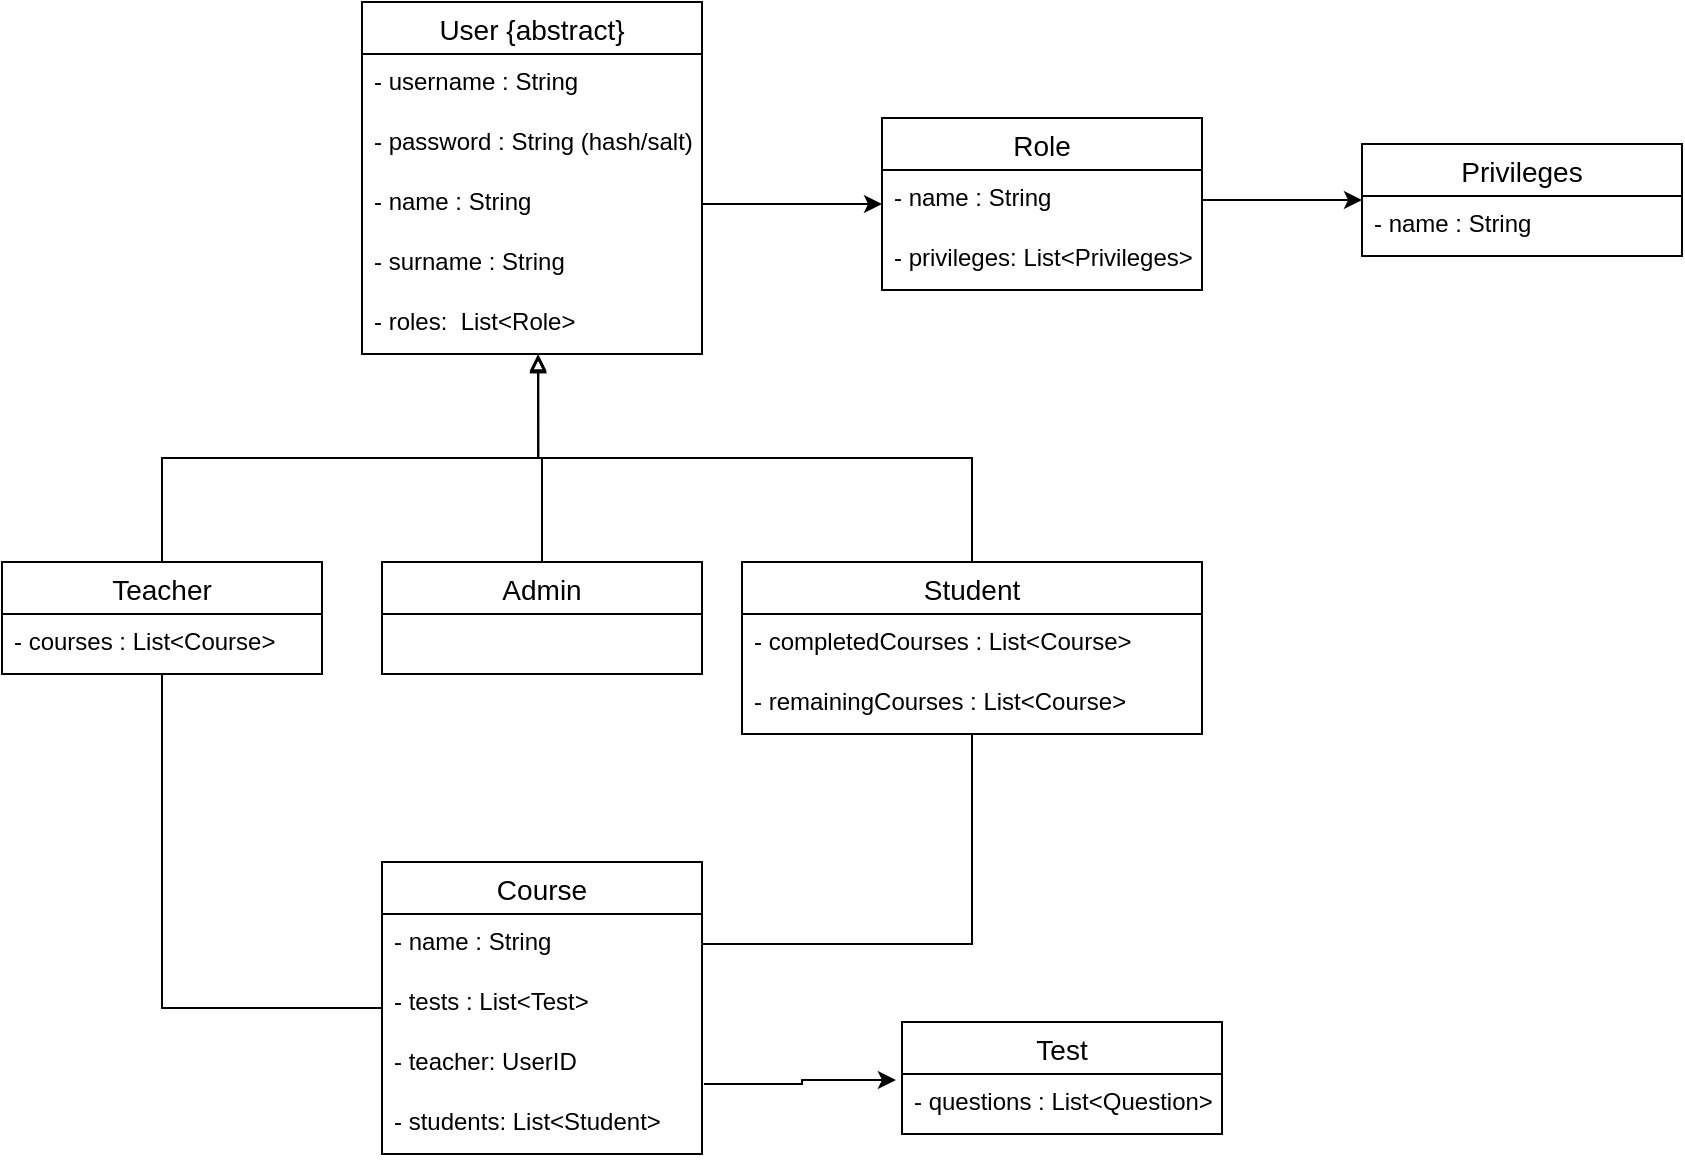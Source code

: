 <mxfile version="15.5.0" type="device"><diagram id="GsF133632DpX8cohmdWf" name="Page-1"><mxGraphModel dx="868" dy="450" grid="1" gridSize="10" guides="1" tooltips="1" connect="1" arrows="1" fold="1" page="1" pageScale="1" pageWidth="850" pageHeight="1100" math="0" shadow="0"><root><mxCell id="0"/><mxCell id="1" parent="0"/><mxCell id="XI93lczJGwkAh6IqiCBr-1" value="User {abstract}" style="swimlane;fontStyle=0;childLayout=stackLayout;horizontal=1;startSize=26;horizontalStack=0;resizeParent=1;resizeParentMax=0;resizeLast=0;collapsible=1;marginBottom=0;align=center;fontSize=14;" vertex="1" parent="1"><mxGeometry x="200" y="110" width="170" height="176" as="geometry"/></mxCell><mxCell id="XI93lczJGwkAh6IqiCBr-2" value="- username : String" style="text;strokeColor=none;fillColor=none;spacingLeft=4;spacingRight=4;overflow=hidden;rotatable=0;points=[[0,0.5],[1,0.5]];portConstraint=eastwest;fontSize=12;" vertex="1" parent="XI93lczJGwkAh6IqiCBr-1"><mxGeometry y="26" width="170" height="30" as="geometry"/></mxCell><mxCell id="XI93lczJGwkAh6IqiCBr-3" value="- password : String (hash/salt)" style="text;strokeColor=none;fillColor=none;spacingLeft=4;spacingRight=4;overflow=hidden;rotatable=0;points=[[0,0.5],[1,0.5]];portConstraint=eastwest;fontSize=12;" vertex="1" parent="XI93lczJGwkAh6IqiCBr-1"><mxGeometry y="56" width="170" height="30" as="geometry"/></mxCell><mxCell id="XI93lczJGwkAh6IqiCBr-4" value="- name : String" style="text;strokeColor=none;fillColor=none;spacingLeft=4;spacingRight=4;overflow=hidden;rotatable=0;points=[[0,0.5],[1,0.5]];portConstraint=eastwest;fontSize=12;" vertex="1" parent="XI93lczJGwkAh6IqiCBr-1"><mxGeometry y="86" width="170" height="30" as="geometry"/></mxCell><mxCell id="XI93lczJGwkAh6IqiCBr-5" value="- surname : String" style="text;strokeColor=none;fillColor=none;spacingLeft=4;spacingRight=4;overflow=hidden;rotatable=0;points=[[0,0.5],[1,0.5]];portConstraint=eastwest;fontSize=12;" vertex="1" parent="XI93lczJGwkAh6IqiCBr-1"><mxGeometry y="116" width="170" height="30" as="geometry"/></mxCell><mxCell id="XI93lczJGwkAh6IqiCBr-11" value="- roles:  List&lt;Role&gt; " style="text;strokeColor=none;fillColor=none;spacingLeft=4;spacingRight=4;overflow=hidden;rotatable=0;points=[[0,0.5],[1,0.5]];portConstraint=eastwest;fontSize=12;" vertex="1" parent="XI93lczJGwkAh6IqiCBr-1"><mxGeometry y="146" width="170" height="30" as="geometry"/></mxCell><mxCell id="XI93lczJGwkAh6IqiCBr-6" value="Role" style="swimlane;fontStyle=0;childLayout=stackLayout;horizontal=1;startSize=26;horizontalStack=0;resizeParent=1;resizeParentMax=0;resizeLast=0;collapsible=1;marginBottom=0;align=center;fontSize=14;" vertex="1" parent="1"><mxGeometry x="460" y="168" width="160" height="86" as="geometry"/></mxCell><mxCell id="XI93lczJGwkAh6IqiCBr-7" value="- name : String" style="text;strokeColor=none;fillColor=none;spacingLeft=4;spacingRight=4;overflow=hidden;rotatable=0;points=[[0,0.5],[1,0.5]];portConstraint=eastwest;fontSize=12;" vertex="1" parent="XI93lczJGwkAh6IqiCBr-6"><mxGeometry y="26" width="160" height="30" as="geometry"/></mxCell><mxCell id="XI93lczJGwkAh6IqiCBr-8" value="- privileges: List&lt;Privileges&gt;" style="text;strokeColor=none;fillColor=none;spacingLeft=4;spacingRight=4;overflow=hidden;rotatable=0;points=[[0,0.5],[1,0.5]];portConstraint=eastwest;fontSize=12;" vertex="1" parent="XI93lczJGwkAh6IqiCBr-6"><mxGeometry y="56" width="160" height="30" as="geometry"/></mxCell><mxCell id="XI93lczJGwkAh6IqiCBr-12" style="edgeStyle=orthogonalEdgeStyle;rounded=0;orthogonalLoop=1;jettySize=auto;html=1;entryX=0;entryY=0.5;entryDx=0;entryDy=0;" edge="1" parent="1" source="XI93lczJGwkAh6IqiCBr-4" target="XI93lczJGwkAh6IqiCBr-6"><mxGeometry relative="1" as="geometry"/></mxCell><mxCell id="XI93lczJGwkAh6IqiCBr-14" value="Privileges" style="swimlane;fontStyle=0;childLayout=stackLayout;horizontal=1;startSize=26;horizontalStack=0;resizeParent=1;resizeParentMax=0;resizeLast=0;collapsible=1;marginBottom=0;align=center;fontSize=14;" vertex="1" parent="1"><mxGeometry x="700" y="181" width="160" height="56" as="geometry"/></mxCell><mxCell id="XI93lczJGwkAh6IqiCBr-15" value="- name : String" style="text;strokeColor=none;fillColor=none;spacingLeft=4;spacingRight=4;overflow=hidden;rotatable=0;points=[[0,0.5],[1,0.5]];portConstraint=eastwest;fontSize=12;" vertex="1" parent="XI93lczJGwkAh6IqiCBr-14"><mxGeometry y="26" width="160" height="30" as="geometry"/></mxCell><mxCell id="XI93lczJGwkAh6IqiCBr-17" style="edgeStyle=orthogonalEdgeStyle;rounded=0;orthogonalLoop=1;jettySize=auto;html=1;entryX=0;entryY=0.5;entryDx=0;entryDy=0;" edge="1" parent="1" source="XI93lczJGwkAh6IqiCBr-7" target="XI93lczJGwkAh6IqiCBr-14"><mxGeometry relative="1" as="geometry"/></mxCell><mxCell id="XI93lczJGwkAh6IqiCBr-25" style="edgeStyle=orthogonalEdgeStyle;rounded=0;orthogonalLoop=1;jettySize=auto;html=1;entryX=-0.019;entryY=0.1;entryDx=0;entryDy=0;entryPerimeter=0;exitX=1.006;exitY=-0.167;exitDx=0;exitDy=0;exitPerimeter=0;" edge="1" parent="1" source="XI93lczJGwkAh6IqiCBr-43" target="XI93lczJGwkAh6IqiCBr-23"><mxGeometry relative="1" as="geometry"/></mxCell><mxCell id="XI93lczJGwkAh6IqiCBr-40" style="edgeStyle=orthogonalEdgeStyle;rounded=0;orthogonalLoop=1;jettySize=auto;html=1;entryX=0.5;entryY=1;entryDx=0;entryDy=0;endArrow=none;endFill=0;" edge="1" parent="1" source="XI93lczJGwkAh6IqiCBr-18" target="XI93lczJGwkAh6IqiCBr-26"><mxGeometry relative="1" as="geometry"/></mxCell><mxCell id="XI93lczJGwkAh6IqiCBr-18" value="Course" style="swimlane;fontStyle=0;childLayout=stackLayout;horizontal=1;startSize=26;horizontalStack=0;resizeParent=1;resizeParentMax=0;resizeLast=0;collapsible=1;marginBottom=0;align=center;fontSize=14;" vertex="1" parent="1"><mxGeometry x="210" y="540" width="160" height="146" as="geometry"/></mxCell><mxCell id="XI93lczJGwkAh6IqiCBr-19" value="- name : String" style="text;strokeColor=none;fillColor=none;spacingLeft=4;spacingRight=4;overflow=hidden;rotatable=0;points=[[0,0.5],[1,0.5]];portConstraint=eastwest;fontSize=12;" vertex="1" parent="XI93lczJGwkAh6IqiCBr-18"><mxGeometry y="26" width="160" height="30" as="geometry"/></mxCell><mxCell id="XI93lczJGwkAh6IqiCBr-20" value="- tests : List&lt;Test&gt;" style="text;strokeColor=none;fillColor=none;spacingLeft=4;spacingRight=4;overflow=hidden;rotatable=0;points=[[0,0.5],[1,0.5]];portConstraint=eastwest;fontSize=12;" vertex="1" parent="XI93lczJGwkAh6IqiCBr-18"><mxGeometry y="56" width="160" height="30" as="geometry"/></mxCell><mxCell id="XI93lczJGwkAh6IqiCBr-24" value="- teacher: UserID" style="text;strokeColor=none;fillColor=none;spacingLeft=4;spacingRight=4;overflow=hidden;rotatable=0;points=[[0,0.5],[1,0.5]];portConstraint=eastwest;fontSize=12;" vertex="1" parent="XI93lczJGwkAh6IqiCBr-18"><mxGeometry y="86" width="160" height="30" as="geometry"/></mxCell><mxCell id="XI93lczJGwkAh6IqiCBr-43" value="- students: List&lt;Student&gt;" style="text;strokeColor=none;fillColor=none;spacingLeft=4;spacingRight=4;overflow=hidden;rotatable=0;points=[[0,0.5],[1,0.5]];portConstraint=eastwest;fontSize=12;" vertex="1" parent="XI93lczJGwkAh6IqiCBr-18"><mxGeometry y="116" width="160" height="30" as="geometry"/></mxCell><mxCell id="XI93lczJGwkAh6IqiCBr-21" value="Test" style="swimlane;fontStyle=0;childLayout=stackLayout;horizontal=1;startSize=26;horizontalStack=0;resizeParent=1;resizeParentMax=0;resizeLast=0;collapsible=1;marginBottom=0;align=center;fontSize=14;" vertex="1" parent="1"><mxGeometry x="470" y="620" width="160" height="56" as="geometry"/></mxCell><mxCell id="XI93lczJGwkAh6IqiCBr-23" value="- questions : List&lt;Question&gt;" style="text;strokeColor=none;fillColor=none;spacingLeft=4;spacingRight=4;overflow=hidden;rotatable=0;points=[[0,0.5],[1,0.5]];portConstraint=eastwest;fontSize=12;" vertex="1" parent="XI93lczJGwkAh6IqiCBr-21"><mxGeometry y="26" width="160" height="30" as="geometry"/></mxCell><mxCell id="XI93lczJGwkAh6IqiCBr-36" style="edgeStyle=orthogonalEdgeStyle;rounded=0;orthogonalLoop=1;jettySize=auto;html=1;entryX=0.518;entryY=1.033;entryDx=0;entryDy=0;entryPerimeter=0;endArrow=block;endFill=0;" edge="1" parent="1" source="XI93lczJGwkAh6IqiCBr-26" target="XI93lczJGwkAh6IqiCBr-11"><mxGeometry relative="1" as="geometry"/></mxCell><mxCell id="XI93lczJGwkAh6IqiCBr-26" value="Teacher" style="swimlane;fontStyle=0;childLayout=stackLayout;horizontal=1;startSize=26;horizontalStack=0;resizeParent=1;resizeParentMax=0;resizeLast=0;collapsible=1;marginBottom=0;align=center;fontSize=14;" vertex="1" parent="1"><mxGeometry x="20" y="390" width="160" height="56" as="geometry"/></mxCell><mxCell id="XI93lczJGwkAh6IqiCBr-46" value="- courses : List&lt;Course&gt;" style="text;strokeColor=none;fillColor=none;spacingLeft=4;spacingRight=4;overflow=hidden;rotatable=0;points=[[0,0.5],[1,0.5]];portConstraint=eastwest;fontSize=12;" vertex="1" parent="XI93lczJGwkAh6IqiCBr-26"><mxGeometry y="26" width="160" height="30" as="geometry"/></mxCell><mxCell id="XI93lczJGwkAh6IqiCBr-37" style="edgeStyle=orthogonalEdgeStyle;rounded=0;orthogonalLoop=1;jettySize=auto;html=1;entryX=0.518;entryY=1;entryDx=0;entryDy=0;entryPerimeter=0;endArrow=block;endFill=0;" edge="1" parent="1" source="XI93lczJGwkAh6IqiCBr-29" target="XI93lczJGwkAh6IqiCBr-11"><mxGeometry relative="1" as="geometry"/></mxCell><mxCell id="XI93lczJGwkAh6IqiCBr-29" value="Admin" style="swimlane;fontStyle=0;childLayout=stackLayout;horizontal=1;startSize=26;horizontalStack=0;resizeParent=1;resizeParentMax=0;resizeLast=0;collapsible=1;marginBottom=0;align=center;fontSize=14;" vertex="1" parent="1"><mxGeometry x="210" y="390" width="160" height="56" as="geometry"/></mxCell><mxCell id="XI93lczJGwkAh6IqiCBr-38" style="edgeStyle=orthogonalEdgeStyle;rounded=0;orthogonalLoop=1;jettySize=auto;html=1;entryX=0.518;entryY=1.033;entryDx=0;entryDy=0;entryPerimeter=0;endArrow=block;endFill=0;" edge="1" parent="1" source="XI93lczJGwkAh6IqiCBr-32" target="XI93lczJGwkAh6IqiCBr-11"><mxGeometry relative="1" as="geometry"/></mxCell><mxCell id="XI93lczJGwkAh6IqiCBr-41" style="edgeStyle=orthogonalEdgeStyle;rounded=0;orthogonalLoop=1;jettySize=auto;html=1;entryX=1;entryY=0.5;entryDx=0;entryDy=0;endArrow=none;endFill=0;" edge="1" parent="1" source="XI93lczJGwkAh6IqiCBr-32" target="XI93lczJGwkAh6IqiCBr-19"><mxGeometry relative="1" as="geometry"/></mxCell><mxCell id="XI93lczJGwkAh6IqiCBr-32" value="Student" style="swimlane;fontStyle=0;childLayout=stackLayout;horizontal=1;startSize=26;horizontalStack=0;resizeParent=1;resizeParentMax=0;resizeLast=0;collapsible=1;marginBottom=0;align=center;fontSize=14;" vertex="1" parent="1"><mxGeometry x="390" y="390" width="230" height="86" as="geometry"/></mxCell><mxCell id="XI93lczJGwkAh6IqiCBr-42" value="- completedCourses : List&lt;Course&gt;" style="text;strokeColor=none;fillColor=none;spacingLeft=4;spacingRight=4;overflow=hidden;rotatable=0;points=[[0,0.5],[1,0.5]];portConstraint=eastwest;fontSize=12;" vertex="1" parent="XI93lczJGwkAh6IqiCBr-32"><mxGeometry y="26" width="230" height="30" as="geometry"/></mxCell><mxCell id="XI93lczJGwkAh6IqiCBr-44" value="- remainingCourses : List&lt;Course&gt;" style="text;strokeColor=none;fillColor=none;spacingLeft=4;spacingRight=4;overflow=hidden;rotatable=0;points=[[0,0.5],[1,0.5]];portConstraint=eastwest;fontSize=12;" vertex="1" parent="XI93lczJGwkAh6IqiCBr-32"><mxGeometry y="56" width="230" height="30" as="geometry"/></mxCell></root></mxGraphModel></diagram></mxfile>